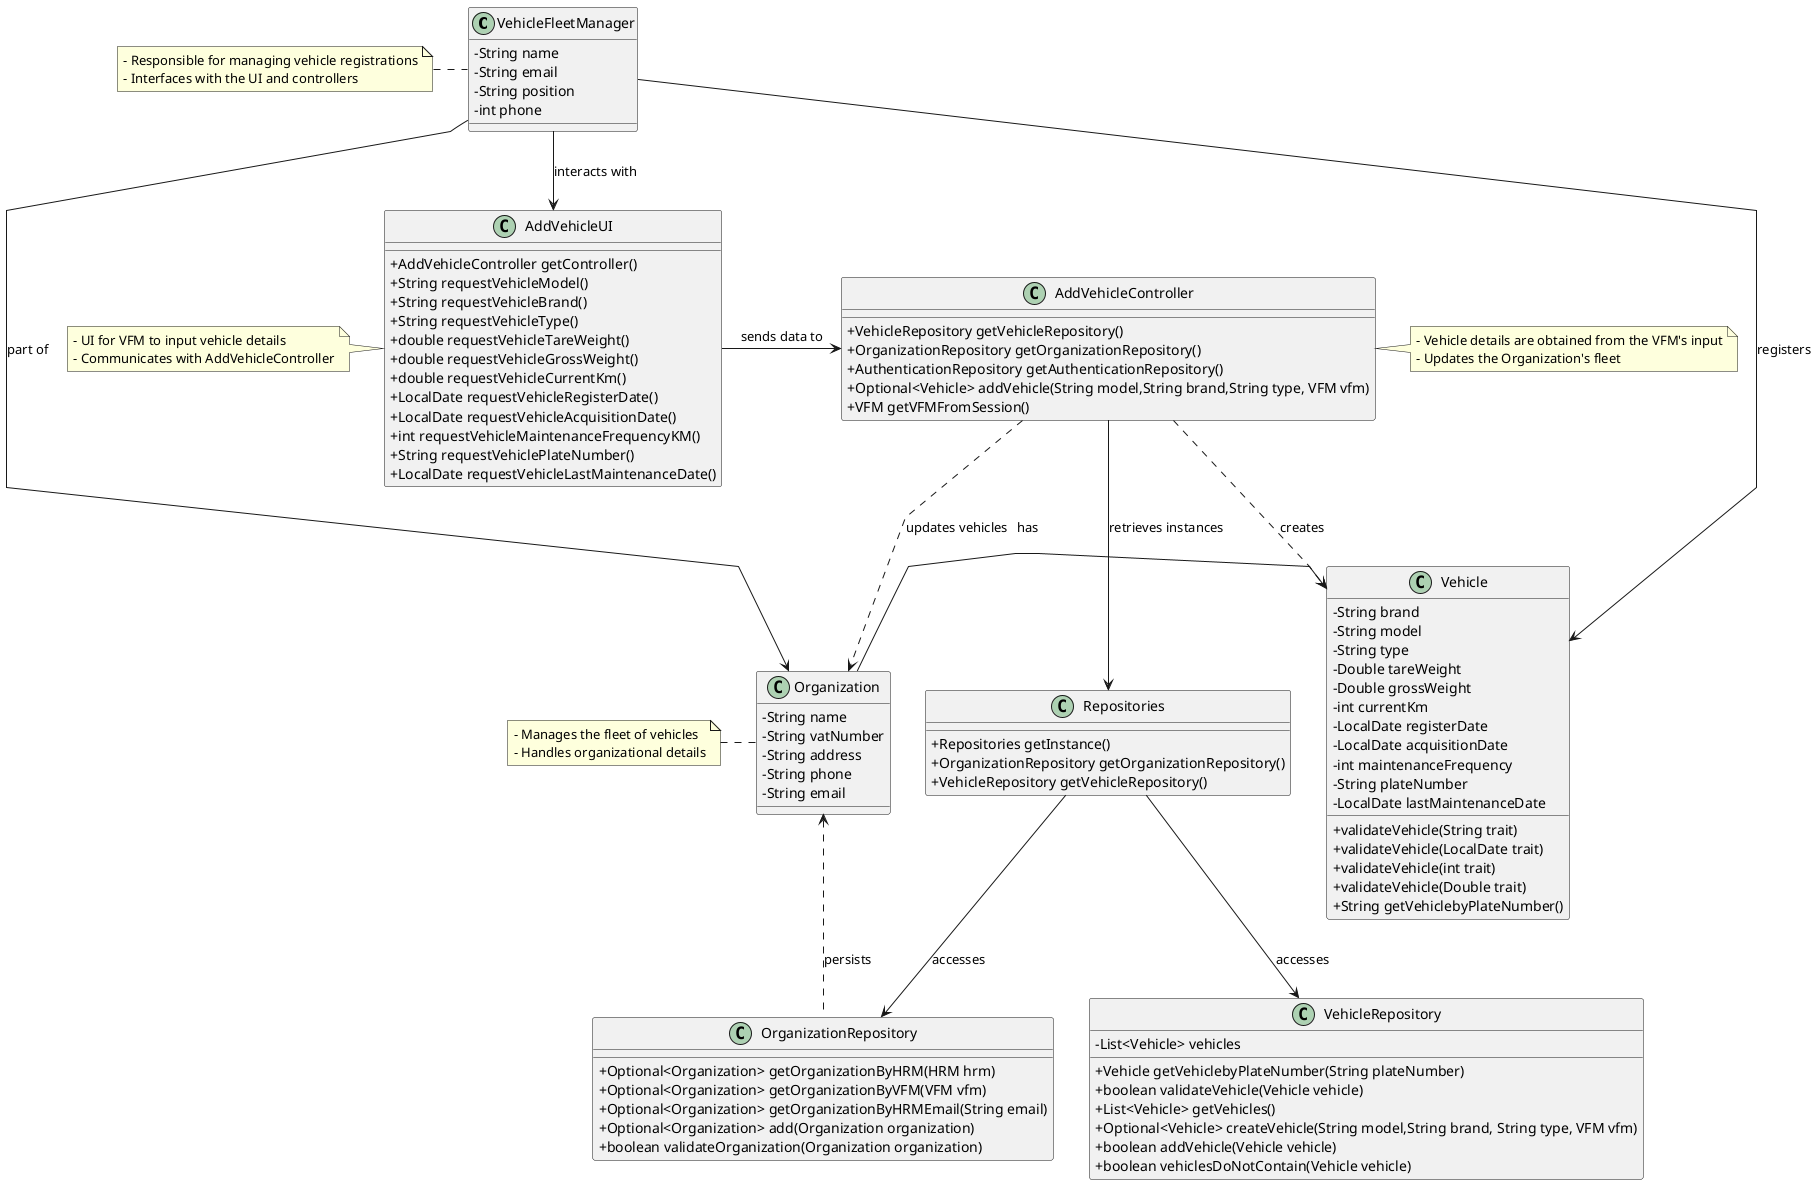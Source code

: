 
@startuml
'skinparam monochrome true
skinparam packageStyle rectangle
skinparam shadowing false
skinparam linetype polyline
skinparam classAttributeIconSize 0

class VehicleFleetManager {
  - String name
  - String email
  - String position
  - int phone
}

class Vehicle {
  - String brand
  - String model
  - String type
  - Double tareWeight
  - Double grossWeight
  - int currentKm
  - LocalDate registerDate
  - LocalDate acquisitionDate
  - int maintenanceFrequency
  - String plateNumber
  - LocalDate lastMaintenanceDate
  + validateVehicle(String trait)
  + validateVehicle(LocalDate trait)
  + validateVehicle(int trait)
  + validateVehicle(Double trait)
  + String getVehiclebyPlateNumber()
}


class Organization {
  - String name
  - String vatNumber
  - String address
  - String phone
  - String email
}

class OrganizationRepository {
  + Optional<Organization> getOrganizationByHRM(HRM hrm)
  + Optional<Organization> getOrganizationByVFM(VFM vfm)
  + Optional<Organization> getOrganizationByHRMEmail(String email)
  + Optional<Organization> add(Organization organization)
  + boolean validateOrganization(Organization organization)
}

class Repositories {
  + Repositories getInstance()
  + OrganizationRepository getOrganizationRepository()
  + VehicleRepository getVehicleRepository()
}

class AddVehicleController {
  + VehicleRepository getVehicleRepository()
  + OrganizationRepository getOrganizationRepository()
  + AuthenticationRepository getAuthenticationRepository()
  + Optional<Vehicle> addVehicle(String model,String brand,String type, VFM vfm)
  + VFM getVFMFromSession()
}

class AddVehicleUI {
  + AddVehicleController getController()
  + String requestVehicleModel()
  + String requestVehicleBrand()
  + String requestVehicleType()
  + double requestVehicleTareWeight()
  + double requestVehicleGrossWeight()
  + double requestVehicleCurrentKm()
  + LocalDate requestVehicleRegisterDate()
  + LocalDate requestVehicleAcquisitionDate()
  + int requestVehicleMaintenanceFrequencyKM()
  + String requestVehiclePlateNumber()
  + LocalDate requestVehicleLastMaintenanceDate()
}

class VehicleRepository {
  - List<Vehicle> vehicles
  + Vehicle getVehiclebyPlateNumber(String plateNumber)
  + boolean validateVehicle(Vehicle vehicle)
  + List<Vehicle> getVehicles()
  + Optional<Vehicle> createVehicle(String model,String brand, String type, VFM vfm)
  + boolean addVehicle(Vehicle vehicle)
  + boolean vehiclesDoNotContain(Vehicle vehicle)
}

note right of AddVehicleController
  - Vehicle details are obtained from the VFM's input
  - Updates the Organization's fleet
end note

note left of AddVehicleUI
  - UI for VFM to input vehicle details
  - Communicates with AddVehicleController
end note

note left of Organization
  - Manages the fleet of vehicles
  - Handles organizational details
end note

note left of VehicleFleetManager
  - Responsible for managing vehicle registrations
  - Interfaces with the UI and controllers
end note

VehicleFleetManager -down-> AddVehicleUI : interacts with
AddVehicleUI -right-> AddVehicleController : sends data to
AddVehicleController -down-> Repositories : retrieves instances
Repositories -down-> OrganizationRepository : accesses
Organization -right-> Vehicle : has
OrganizationRepository .left.> Organization : persists
Repositories -down-> VehicleRepository : accesses

VehicleFleetManager -down-> Organization : part of
VehicleFleetManager -down-> Vehicle : registers

AddVehicleController ..> Vehicle : creates
AddVehicleController ..> Organization : updates vehicles

@enduml

